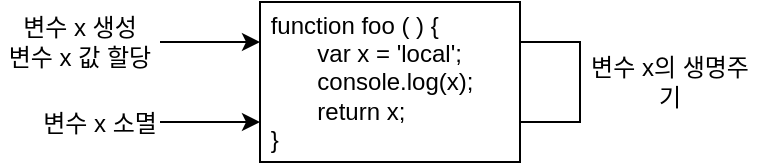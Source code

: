 <mxfile version="18.0.1" type="device"><diagram id="F_n3vYpOiKcl9kLf3GV5" name="페이지-1"><mxGraphModel dx="1106" dy="832" grid="1" gridSize="10" guides="1" tooltips="1" connect="1" arrows="1" fold="1" page="1" pageScale="1" pageWidth="827" pageHeight="1169" math="0" shadow="0"><root><mxCell id="0"/><mxCell id="1" parent="0"/><mxCell id="3sGagyWM8X3kbQA5BPCM-2" value="&lt;span style=&quot;&quot;&gt;&amp;nbsp;function foo ( ) {&lt;/span&gt;&lt;br style=&quot;&quot;&gt;&lt;span style=&quot;&quot;&gt;&#9;&lt;/span&gt;&lt;span style=&quot;&quot;&gt;&lt;span style=&quot;white-space: pre;&quot;&gt;&#9;&lt;/span&gt;var x = 'local';&lt;/span&gt;&lt;br style=&quot;&quot;&gt;&lt;span style=&quot;&quot;&gt;&#9;&lt;/span&gt;&lt;span style=&quot;&quot;&gt;&lt;span style=&quot;white-space: pre;&quot;&gt;&#9;&lt;/span&gt;console.log(x);&lt;/span&gt;&lt;br style=&quot;&quot;&gt;&lt;span style=&quot;&quot;&gt;&#9;&lt;/span&gt;&lt;span style=&quot;&quot;&gt;&lt;span style=&quot;white-space: pre;&quot;&gt;&#9;&lt;/span&gt;return x;&lt;/span&gt;&lt;br style=&quot;&quot;&gt;&lt;span style=&quot;&quot;&gt;&amp;nbsp;}&lt;/span&gt;" style="rounded=0;whiteSpace=wrap;html=1;align=left;" vertex="1" parent="1"><mxGeometry x="470" y="310" width="130" height="80" as="geometry"/></mxCell><mxCell id="3sGagyWM8X3kbQA5BPCM-3" value="" style="endArrow=classic;html=1;rounded=0;entryX=0;entryY=0.25;entryDx=0;entryDy=0;" edge="1" parent="1" target="3sGagyWM8X3kbQA5BPCM-2"><mxGeometry width="50" height="50" relative="1" as="geometry"><mxPoint x="420" y="330" as="sourcePoint"/><mxPoint x="440" y="340" as="targetPoint"/></mxGeometry></mxCell><mxCell id="3sGagyWM8X3kbQA5BPCM-4" value="" style="endArrow=none;html=1;rounded=0;exitX=1;exitY=0.25;exitDx=0;exitDy=0;entryX=1;entryY=0.75;entryDx=0;entryDy=0;" edge="1" parent="1" source="3sGagyWM8X3kbQA5BPCM-2" target="3sGagyWM8X3kbQA5BPCM-2"><mxGeometry width="50" height="50" relative="1" as="geometry"><mxPoint x="630" y="360" as="sourcePoint"/><mxPoint x="660" y="370" as="targetPoint"/><Array as="points"><mxPoint x="630" y="330"/><mxPoint x="630" y="370"/></Array></mxGeometry></mxCell><mxCell id="3sGagyWM8X3kbQA5BPCM-5" value="" style="endArrow=classic;html=1;rounded=0;entryX=0;entryY=0.75;entryDx=0;entryDy=0;" edge="1" parent="1" target="3sGagyWM8X3kbQA5BPCM-2"><mxGeometry width="50" height="50" relative="1" as="geometry"><mxPoint x="420" y="370" as="sourcePoint"/><mxPoint x="360" y="370" as="targetPoint"/></mxGeometry></mxCell><mxCell id="3sGagyWM8X3kbQA5BPCM-7" value="변수 x 생성&lt;br&gt;변수 x 값 할당" style="text;html=1;strokeColor=none;fillColor=none;align=center;verticalAlign=middle;whiteSpace=wrap;rounded=0;" vertex="1" parent="1"><mxGeometry x="340" y="315" width="80" height="30" as="geometry"/></mxCell><mxCell id="3sGagyWM8X3kbQA5BPCM-8" value="변수 x 소멸" style="text;html=1;strokeColor=none;fillColor=none;align=center;verticalAlign=middle;whiteSpace=wrap;rounded=0;" vertex="1" parent="1"><mxGeometry x="360" y="356" width="60" height="30" as="geometry"/></mxCell><mxCell id="3sGagyWM8X3kbQA5BPCM-9" value="변수 x의 생명주기" style="text;html=1;strokeColor=none;fillColor=none;align=center;verticalAlign=middle;whiteSpace=wrap;rounded=0;" vertex="1" parent="1"><mxGeometry x="630" y="335" width="90" height="30" as="geometry"/></mxCell></root></mxGraphModel></diagram></mxfile>